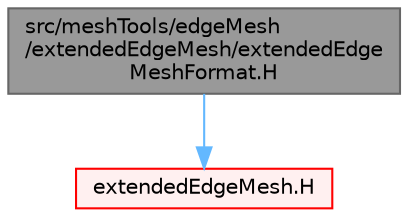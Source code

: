 digraph "src/meshTools/edgeMesh/extendedEdgeMesh/extendedEdgeMeshFormat.H"
{
 // LATEX_PDF_SIZE
  bgcolor="transparent";
  edge [fontname=Helvetica,fontsize=10,labelfontname=Helvetica,labelfontsize=10];
  node [fontname=Helvetica,fontsize=10,shape=box,height=0.2,width=0.4];
  Node1 [id="Node000001",label="src/meshTools/edgeMesh\l/extendedEdgeMesh/extendedEdge\lMeshFormat.H",height=0.2,width=0.4,color="gray40", fillcolor="grey60", style="filled", fontcolor="black",tooltip=" "];
  Node1 -> Node2 [id="edge1_Node000001_Node000002",color="steelblue1",style="solid",tooltip=" "];
  Node2 [id="Node000002",label="extendedEdgeMesh.H",height=0.2,width=0.4,color="red", fillcolor="#FFF0F0", style="filled",URL="$extendedEdgeMesh_8H.html",tooltip=" "];
}

